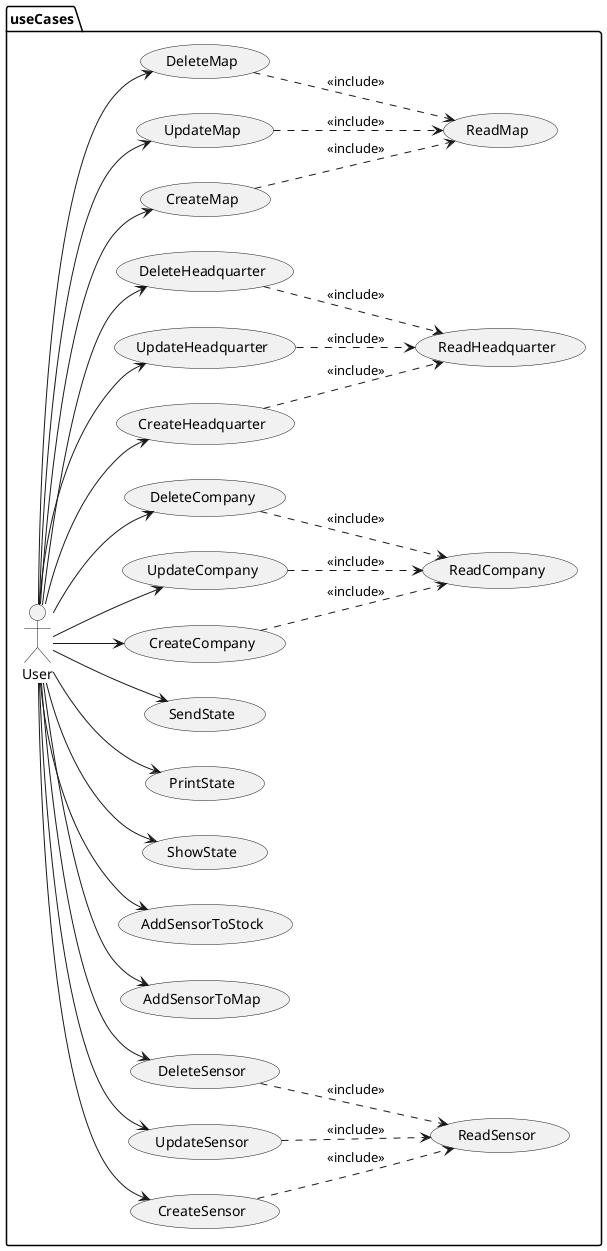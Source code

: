 @startuml
allowmixing
namespace useCases{
left to right direction
actor User

usecase CreateSensor
usecase ReadSensor
usecase UpdateSensor
usecase DeleteSensor
usecase AddSensorToMap
usecase AddSensorToStock

usecase ShowState
usecase PrintState
usecase SendState

usecase CreateCompany
usecase ReadCompany
usecase UpdateCompany
usecase DeleteCompany

usecase CreateHeadquarter
usecase ReadHeadquarter
usecase UpdateHeadquarter
usecase DeleteHeadquarter

usecase CreateMap
usecase ReadMap
usecase UpdateMap
usecase DeleteMap

User --> CreateSensor
CreateSensor ..> ReadSensor  : "<<include>>"
User --> UpdateSensor
UpdateSensor ..> ReadSensor  : "<<include>>"
User --> DeleteSensor
DeleteSensor ..> ReadSensor  : "<<include>>"

User --> AddSensorToMap
User --> AddSensorToStock

User --> CreateCompany
CreateCompany ..> ReadCompany : "<<include>>"
User --> UpdateCompany
UpdateCompany ..> ReadCompany : "<<include>>"
User --> DeleteCompany
DeleteCompany ..> ReadCompany : "<<include>>"

User --> CreateHeadquarter
CreateHeadquarter ..> ReadHeadquarter : "<<include>>"
User --> UpdateHeadquarter
UpdateHeadquarter ..> ReadHeadquarter : "<<include>>"
User --> DeleteHeadquarter
DeleteHeadquarter ..> ReadHeadquarter : "<<include>>"

User --> CreateMap
CreateMap  ..> ReadMap : "<<include>>"
User --> UpdateMap
UpdateMap  ..> ReadMap : "<<include>>"
User --> DeleteMap
DeleteMap  ..> ReadMap : "<<include>>"

User --> ShowState
User --> PrintState
User --> SendState
}
@enduml